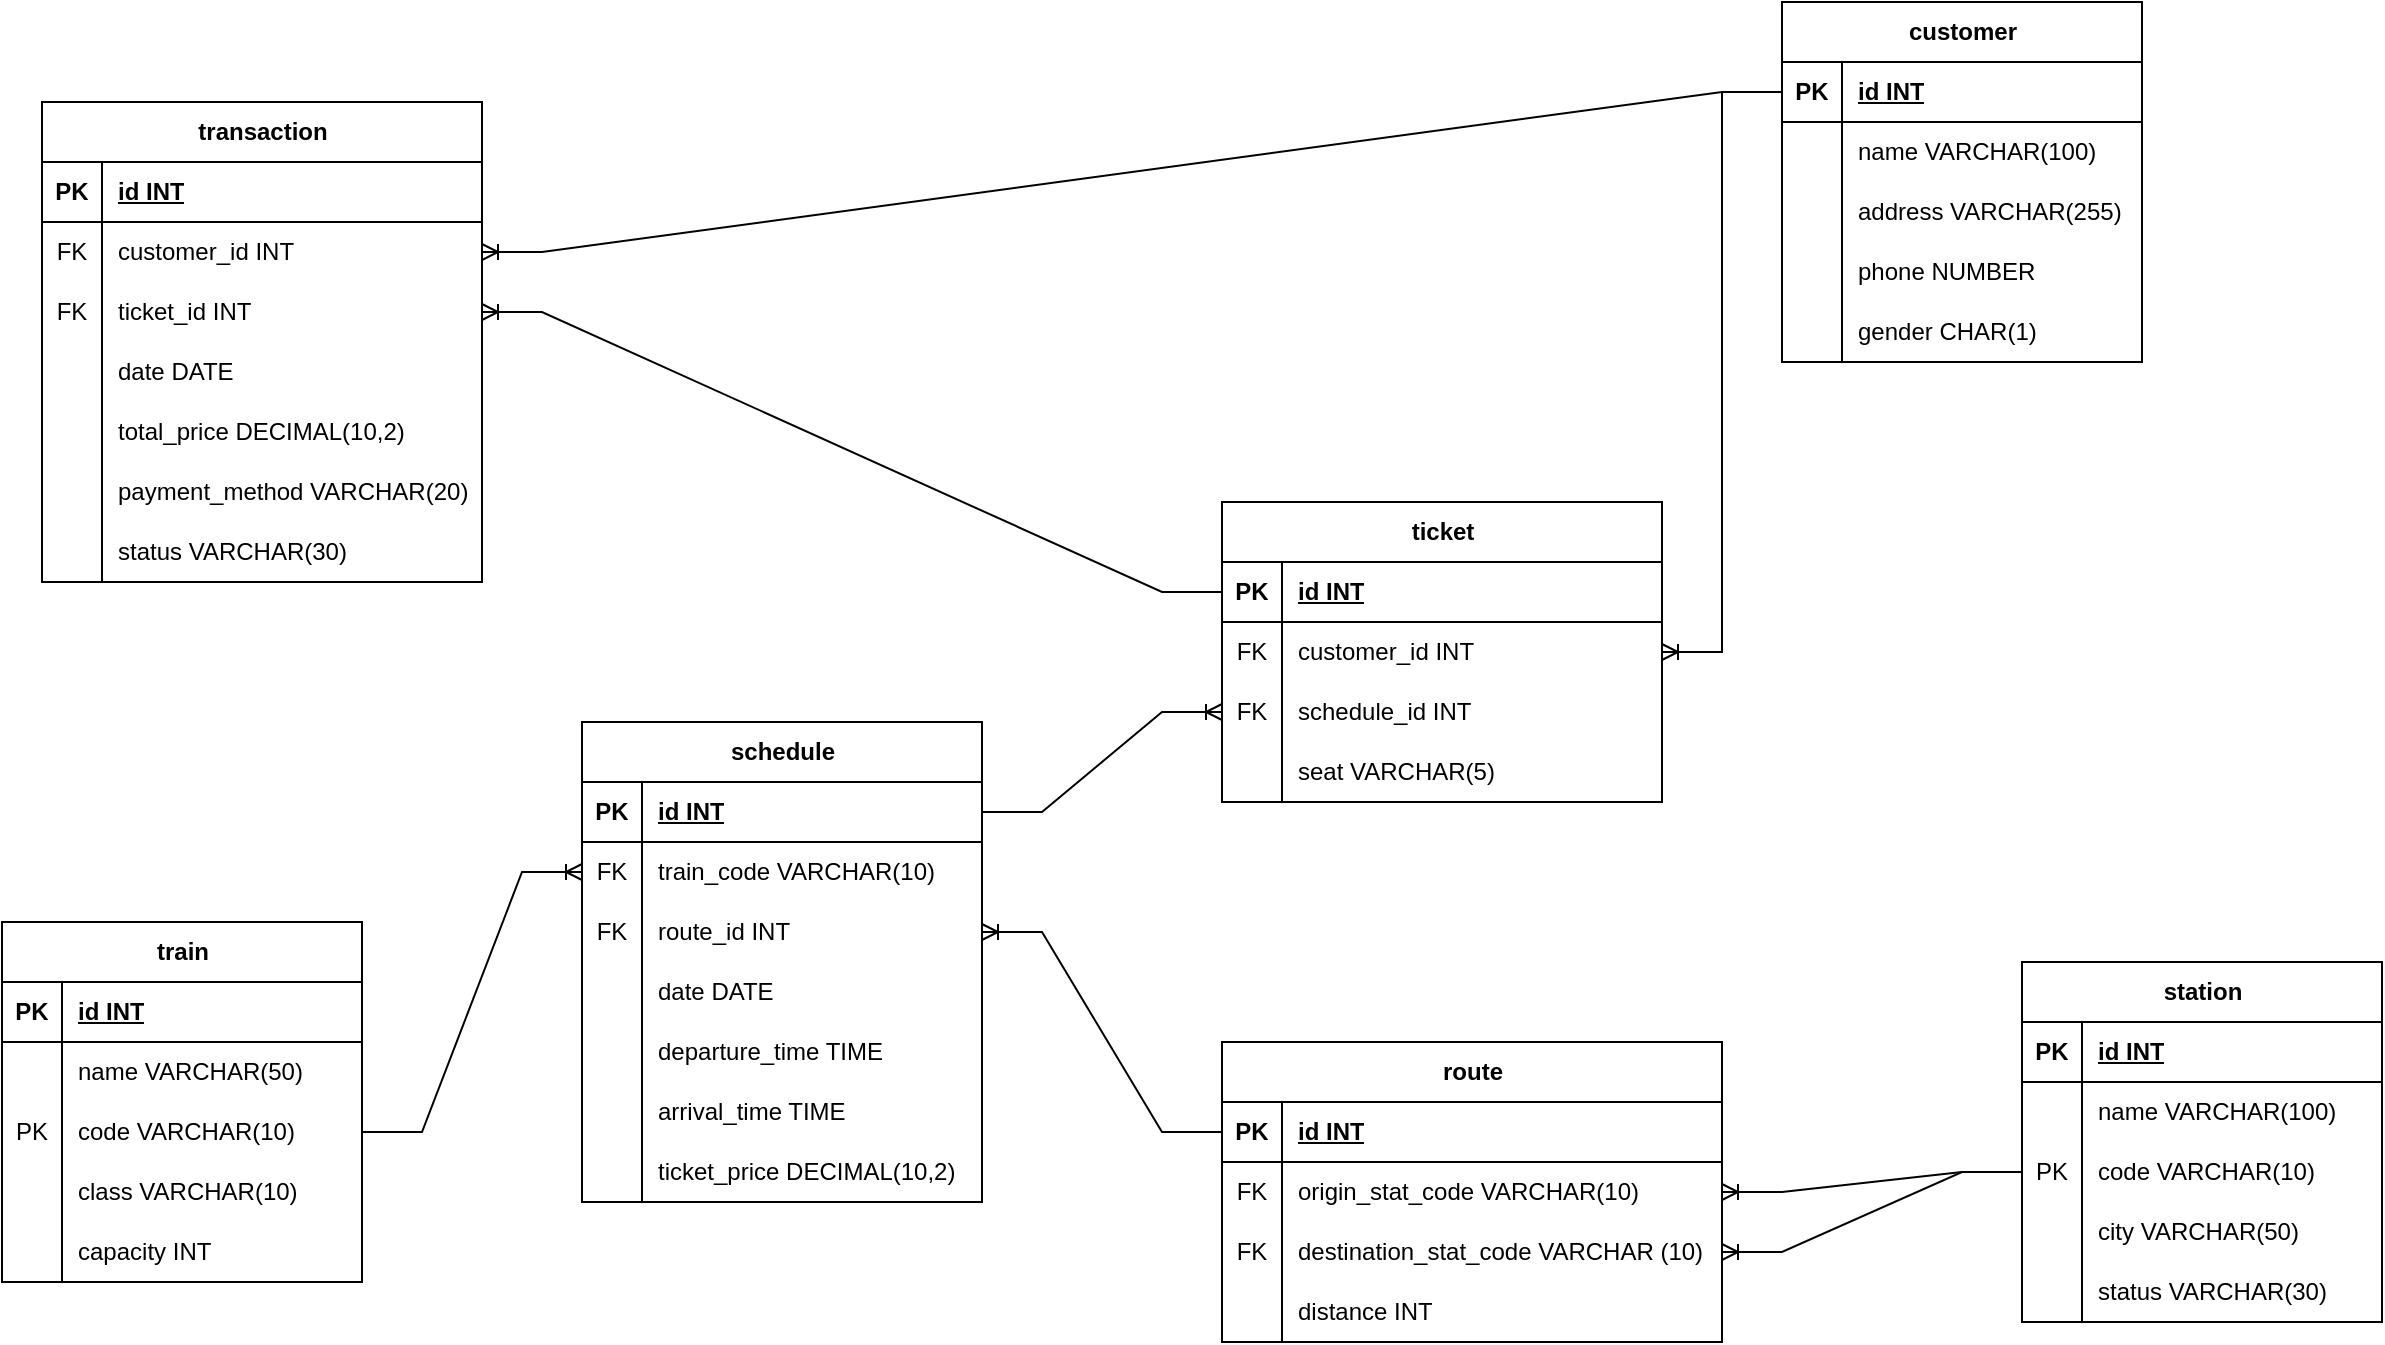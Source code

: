 <mxfile version="21.7.4" type="device" pages="2">
  <diagram name="ERD" id="R0JA60x9ShTtDb3O392A">
    <mxGraphModel dx="1880" dy="771" grid="1" gridSize="10" guides="1" tooltips="1" connect="1" arrows="1" fold="1" page="1" pageScale="1" pageWidth="1400" pageHeight="850" math="0" shadow="0">
      <root>
        <mxCell id="0" />
        <mxCell id="1" parent="0" />
        <mxCell id="SsetCRPJwZ2H0Y_6C1gt-1" value="customer" style="shape=table;startSize=30;container=1;collapsible=1;childLayout=tableLayout;fixedRows=1;rowLines=0;fontStyle=1;align=center;resizeLast=1;html=1;" vertex="1" parent="1">
          <mxGeometry x="920" y="80" width="180" height="180" as="geometry" />
        </mxCell>
        <mxCell id="SsetCRPJwZ2H0Y_6C1gt-2" value="" style="shape=tableRow;horizontal=0;startSize=0;swimlaneHead=0;swimlaneBody=0;fillColor=none;collapsible=0;dropTarget=0;points=[[0,0.5],[1,0.5]];portConstraint=eastwest;top=0;left=0;right=0;bottom=1;" vertex="1" parent="SsetCRPJwZ2H0Y_6C1gt-1">
          <mxGeometry y="30" width="180" height="30" as="geometry" />
        </mxCell>
        <mxCell id="SsetCRPJwZ2H0Y_6C1gt-3" value="PK" style="shape=partialRectangle;connectable=0;fillColor=none;top=0;left=0;bottom=0;right=0;fontStyle=1;overflow=hidden;whiteSpace=wrap;html=1;" vertex="1" parent="SsetCRPJwZ2H0Y_6C1gt-2">
          <mxGeometry width="30" height="30" as="geometry">
            <mxRectangle width="30" height="30" as="alternateBounds" />
          </mxGeometry>
        </mxCell>
        <mxCell id="SsetCRPJwZ2H0Y_6C1gt-4" value="id INT" style="shape=partialRectangle;connectable=0;fillColor=none;top=0;left=0;bottom=0;right=0;align=left;spacingLeft=6;fontStyle=5;overflow=hidden;whiteSpace=wrap;html=1;" vertex="1" parent="SsetCRPJwZ2H0Y_6C1gt-2">
          <mxGeometry x="30" width="150" height="30" as="geometry">
            <mxRectangle width="150" height="30" as="alternateBounds" />
          </mxGeometry>
        </mxCell>
        <mxCell id="SsetCRPJwZ2H0Y_6C1gt-5" value="" style="shape=tableRow;horizontal=0;startSize=0;swimlaneHead=0;swimlaneBody=0;fillColor=none;collapsible=0;dropTarget=0;points=[[0,0.5],[1,0.5]];portConstraint=eastwest;top=0;left=0;right=0;bottom=0;" vertex="1" parent="SsetCRPJwZ2H0Y_6C1gt-1">
          <mxGeometry y="60" width="180" height="30" as="geometry" />
        </mxCell>
        <mxCell id="SsetCRPJwZ2H0Y_6C1gt-6" value="" style="shape=partialRectangle;connectable=0;fillColor=none;top=0;left=0;bottom=0;right=0;editable=1;overflow=hidden;whiteSpace=wrap;html=1;" vertex="1" parent="SsetCRPJwZ2H0Y_6C1gt-5">
          <mxGeometry width="30" height="30" as="geometry">
            <mxRectangle width="30" height="30" as="alternateBounds" />
          </mxGeometry>
        </mxCell>
        <mxCell id="SsetCRPJwZ2H0Y_6C1gt-7" value="name VARCHAR(100)" style="shape=partialRectangle;connectable=0;fillColor=none;top=0;left=0;bottom=0;right=0;align=left;spacingLeft=6;overflow=hidden;whiteSpace=wrap;html=1;" vertex="1" parent="SsetCRPJwZ2H0Y_6C1gt-5">
          <mxGeometry x="30" width="150" height="30" as="geometry">
            <mxRectangle width="150" height="30" as="alternateBounds" />
          </mxGeometry>
        </mxCell>
        <mxCell id="SsetCRPJwZ2H0Y_6C1gt-8" value="" style="shape=tableRow;horizontal=0;startSize=0;swimlaneHead=0;swimlaneBody=0;fillColor=none;collapsible=0;dropTarget=0;points=[[0,0.5],[1,0.5]];portConstraint=eastwest;top=0;left=0;right=0;bottom=0;" vertex="1" parent="SsetCRPJwZ2H0Y_6C1gt-1">
          <mxGeometry y="90" width="180" height="30" as="geometry" />
        </mxCell>
        <mxCell id="SsetCRPJwZ2H0Y_6C1gt-9" value="" style="shape=partialRectangle;connectable=0;fillColor=none;top=0;left=0;bottom=0;right=0;editable=1;overflow=hidden;whiteSpace=wrap;html=1;" vertex="1" parent="SsetCRPJwZ2H0Y_6C1gt-8">
          <mxGeometry width="30" height="30" as="geometry">
            <mxRectangle width="30" height="30" as="alternateBounds" />
          </mxGeometry>
        </mxCell>
        <mxCell id="SsetCRPJwZ2H0Y_6C1gt-10" value="address VARCHAR(255)" style="shape=partialRectangle;connectable=0;fillColor=none;top=0;left=0;bottom=0;right=0;align=left;spacingLeft=6;overflow=hidden;whiteSpace=wrap;html=1;" vertex="1" parent="SsetCRPJwZ2H0Y_6C1gt-8">
          <mxGeometry x="30" width="150" height="30" as="geometry">
            <mxRectangle width="150" height="30" as="alternateBounds" />
          </mxGeometry>
        </mxCell>
        <mxCell id="SsetCRPJwZ2H0Y_6C1gt-11" value="" style="shape=tableRow;horizontal=0;startSize=0;swimlaneHead=0;swimlaneBody=0;fillColor=none;collapsible=0;dropTarget=0;points=[[0,0.5],[1,0.5]];portConstraint=eastwest;top=0;left=0;right=0;bottom=0;" vertex="1" parent="SsetCRPJwZ2H0Y_6C1gt-1">
          <mxGeometry y="120" width="180" height="30" as="geometry" />
        </mxCell>
        <mxCell id="SsetCRPJwZ2H0Y_6C1gt-12" value="" style="shape=partialRectangle;connectable=0;fillColor=none;top=0;left=0;bottom=0;right=0;editable=1;overflow=hidden;whiteSpace=wrap;html=1;" vertex="1" parent="SsetCRPJwZ2H0Y_6C1gt-11">
          <mxGeometry width="30" height="30" as="geometry">
            <mxRectangle width="30" height="30" as="alternateBounds" />
          </mxGeometry>
        </mxCell>
        <mxCell id="SsetCRPJwZ2H0Y_6C1gt-13" value="phone NUMBER" style="shape=partialRectangle;connectable=0;fillColor=none;top=0;left=0;bottom=0;right=0;align=left;spacingLeft=6;overflow=hidden;whiteSpace=wrap;html=1;" vertex="1" parent="SsetCRPJwZ2H0Y_6C1gt-11">
          <mxGeometry x="30" width="150" height="30" as="geometry">
            <mxRectangle width="150" height="30" as="alternateBounds" />
          </mxGeometry>
        </mxCell>
        <mxCell id="SsetCRPJwZ2H0Y_6C1gt-70" value="" style="shape=tableRow;horizontal=0;startSize=0;swimlaneHead=0;swimlaneBody=0;fillColor=none;collapsible=0;dropTarget=0;points=[[0,0.5],[1,0.5]];portConstraint=eastwest;top=0;left=0;right=0;bottom=0;" vertex="1" parent="SsetCRPJwZ2H0Y_6C1gt-1">
          <mxGeometry y="150" width="180" height="30" as="geometry" />
        </mxCell>
        <mxCell id="SsetCRPJwZ2H0Y_6C1gt-71" value="" style="shape=partialRectangle;connectable=0;fillColor=none;top=0;left=0;bottom=0;right=0;editable=1;overflow=hidden;whiteSpace=wrap;html=1;" vertex="1" parent="SsetCRPJwZ2H0Y_6C1gt-70">
          <mxGeometry width="30" height="30" as="geometry">
            <mxRectangle width="30" height="30" as="alternateBounds" />
          </mxGeometry>
        </mxCell>
        <mxCell id="SsetCRPJwZ2H0Y_6C1gt-72" value="gender CHAR(1)" style="shape=partialRectangle;connectable=0;fillColor=none;top=0;left=0;bottom=0;right=0;align=left;spacingLeft=6;overflow=hidden;whiteSpace=wrap;html=1;" vertex="1" parent="SsetCRPJwZ2H0Y_6C1gt-70">
          <mxGeometry x="30" width="150" height="30" as="geometry">
            <mxRectangle width="150" height="30" as="alternateBounds" />
          </mxGeometry>
        </mxCell>
        <mxCell id="SsetCRPJwZ2H0Y_6C1gt-14" value="" style="edgeStyle=entityRelationEdgeStyle;fontSize=12;html=1;endArrow=ERoneToMany;rounded=0;entryX=1;entryY=0.5;entryDx=0;entryDy=0;exitX=0;exitY=0.5;exitDx=0;exitDy=0;" edge="1" parent="1" source="SsetCRPJwZ2H0Y_6C1gt-2" target="SsetCRPJwZ2H0Y_6C1gt-102">
          <mxGeometry width="100" height="100" relative="1" as="geometry">
            <mxPoint x="450" y="130" as="sourcePoint" />
            <mxPoint x="800" y="710" as="targetPoint" />
            <Array as="points">
              <mxPoint x="340" y="720" />
            </Array>
          </mxGeometry>
        </mxCell>
        <mxCell id="SsetCRPJwZ2H0Y_6C1gt-17" value="schedule" style="shape=table;startSize=30;container=1;collapsible=1;childLayout=tableLayout;fixedRows=1;rowLines=0;fontStyle=1;align=center;resizeLast=1;html=1;" vertex="1" parent="1">
          <mxGeometry x="320" y="440" width="200" height="240" as="geometry" />
        </mxCell>
        <mxCell id="SsetCRPJwZ2H0Y_6C1gt-18" value="" style="shape=tableRow;horizontal=0;startSize=0;swimlaneHead=0;swimlaneBody=0;fillColor=none;collapsible=0;dropTarget=0;points=[[0,0.5],[1,0.5]];portConstraint=eastwest;top=0;left=0;right=0;bottom=1;" vertex="1" parent="SsetCRPJwZ2H0Y_6C1gt-17">
          <mxGeometry y="30" width="200" height="30" as="geometry" />
        </mxCell>
        <mxCell id="SsetCRPJwZ2H0Y_6C1gt-19" value="PK" style="shape=partialRectangle;connectable=0;fillColor=none;top=0;left=0;bottom=0;right=0;fontStyle=1;overflow=hidden;whiteSpace=wrap;html=1;" vertex="1" parent="SsetCRPJwZ2H0Y_6C1gt-18">
          <mxGeometry width="30" height="30" as="geometry">
            <mxRectangle width="30" height="30" as="alternateBounds" />
          </mxGeometry>
        </mxCell>
        <mxCell id="SsetCRPJwZ2H0Y_6C1gt-20" value="id INT" style="shape=partialRectangle;connectable=0;fillColor=none;top=0;left=0;bottom=0;right=0;align=left;spacingLeft=6;fontStyle=5;overflow=hidden;whiteSpace=wrap;html=1;" vertex="1" parent="SsetCRPJwZ2H0Y_6C1gt-18">
          <mxGeometry x="30" width="170" height="30" as="geometry">
            <mxRectangle width="170" height="30" as="alternateBounds" />
          </mxGeometry>
        </mxCell>
        <mxCell id="SsetCRPJwZ2H0Y_6C1gt-21" value="" style="shape=tableRow;horizontal=0;startSize=0;swimlaneHead=0;swimlaneBody=0;fillColor=none;collapsible=0;dropTarget=0;points=[[0,0.5],[1,0.5]];portConstraint=eastwest;top=0;left=0;right=0;bottom=0;" vertex="1" parent="SsetCRPJwZ2H0Y_6C1gt-17">
          <mxGeometry y="60" width="200" height="30" as="geometry" />
        </mxCell>
        <mxCell id="SsetCRPJwZ2H0Y_6C1gt-22" value="FK" style="shape=partialRectangle;connectable=0;fillColor=none;top=0;left=0;bottom=0;right=0;editable=1;overflow=hidden;whiteSpace=wrap;html=1;" vertex="1" parent="SsetCRPJwZ2H0Y_6C1gt-21">
          <mxGeometry width="30" height="30" as="geometry">
            <mxRectangle width="30" height="30" as="alternateBounds" />
          </mxGeometry>
        </mxCell>
        <mxCell id="SsetCRPJwZ2H0Y_6C1gt-23" value="train_code VARCHAR(10)" style="shape=partialRectangle;connectable=0;fillColor=none;top=0;left=0;bottom=0;right=0;align=left;spacingLeft=6;overflow=hidden;whiteSpace=wrap;html=1;" vertex="1" parent="SsetCRPJwZ2H0Y_6C1gt-21">
          <mxGeometry x="30" width="170" height="30" as="geometry">
            <mxRectangle width="170" height="30" as="alternateBounds" />
          </mxGeometry>
        </mxCell>
        <mxCell id="SsetCRPJwZ2H0Y_6C1gt-120" value="" style="shape=tableRow;horizontal=0;startSize=0;swimlaneHead=0;swimlaneBody=0;fillColor=none;collapsible=0;dropTarget=0;points=[[0,0.5],[1,0.5]];portConstraint=eastwest;top=0;left=0;right=0;bottom=0;" vertex="1" parent="SsetCRPJwZ2H0Y_6C1gt-17">
          <mxGeometry y="90" width="200" height="30" as="geometry" />
        </mxCell>
        <mxCell id="SsetCRPJwZ2H0Y_6C1gt-121" value="FK" style="shape=partialRectangle;connectable=0;fillColor=none;top=0;left=0;bottom=0;right=0;editable=1;overflow=hidden;whiteSpace=wrap;html=1;" vertex="1" parent="SsetCRPJwZ2H0Y_6C1gt-120">
          <mxGeometry width="30" height="30" as="geometry">
            <mxRectangle width="30" height="30" as="alternateBounds" />
          </mxGeometry>
        </mxCell>
        <mxCell id="SsetCRPJwZ2H0Y_6C1gt-122" value="route_id INT" style="shape=partialRectangle;connectable=0;fillColor=none;top=0;left=0;bottom=0;right=0;align=left;spacingLeft=6;overflow=hidden;whiteSpace=wrap;html=1;" vertex="1" parent="SsetCRPJwZ2H0Y_6C1gt-120">
          <mxGeometry x="30" width="170" height="30" as="geometry">
            <mxRectangle width="170" height="30" as="alternateBounds" />
          </mxGeometry>
        </mxCell>
        <mxCell id="SsetCRPJwZ2H0Y_6C1gt-114" value="" style="shape=tableRow;horizontal=0;startSize=0;swimlaneHead=0;swimlaneBody=0;fillColor=none;collapsible=0;dropTarget=0;points=[[0,0.5],[1,0.5]];portConstraint=eastwest;top=0;left=0;right=0;bottom=0;" vertex="1" parent="SsetCRPJwZ2H0Y_6C1gt-17">
          <mxGeometry y="120" width="200" height="30" as="geometry" />
        </mxCell>
        <mxCell id="SsetCRPJwZ2H0Y_6C1gt-115" value="" style="shape=partialRectangle;connectable=0;fillColor=none;top=0;left=0;bottom=0;right=0;editable=1;overflow=hidden;whiteSpace=wrap;html=1;" vertex="1" parent="SsetCRPJwZ2H0Y_6C1gt-114">
          <mxGeometry width="30" height="30" as="geometry">
            <mxRectangle width="30" height="30" as="alternateBounds" />
          </mxGeometry>
        </mxCell>
        <mxCell id="SsetCRPJwZ2H0Y_6C1gt-116" value="date DATE" style="shape=partialRectangle;connectable=0;fillColor=none;top=0;left=0;bottom=0;right=0;align=left;spacingLeft=6;overflow=hidden;whiteSpace=wrap;html=1;" vertex="1" parent="SsetCRPJwZ2H0Y_6C1gt-114">
          <mxGeometry x="30" width="170" height="30" as="geometry">
            <mxRectangle width="170" height="30" as="alternateBounds" />
          </mxGeometry>
        </mxCell>
        <mxCell id="SsetCRPJwZ2H0Y_6C1gt-24" value="" style="shape=tableRow;horizontal=0;startSize=0;swimlaneHead=0;swimlaneBody=0;fillColor=none;collapsible=0;dropTarget=0;points=[[0,0.5],[1,0.5]];portConstraint=eastwest;top=0;left=0;right=0;bottom=0;" vertex="1" parent="SsetCRPJwZ2H0Y_6C1gt-17">
          <mxGeometry y="150" width="200" height="30" as="geometry" />
        </mxCell>
        <mxCell id="SsetCRPJwZ2H0Y_6C1gt-25" value="" style="shape=partialRectangle;connectable=0;fillColor=none;top=0;left=0;bottom=0;right=0;editable=1;overflow=hidden;whiteSpace=wrap;html=1;" vertex="1" parent="SsetCRPJwZ2H0Y_6C1gt-24">
          <mxGeometry width="30" height="30" as="geometry">
            <mxRectangle width="30" height="30" as="alternateBounds" />
          </mxGeometry>
        </mxCell>
        <mxCell id="SsetCRPJwZ2H0Y_6C1gt-26" value="departure_time TIME" style="shape=partialRectangle;connectable=0;fillColor=none;top=0;left=0;bottom=0;right=0;align=left;spacingLeft=6;overflow=hidden;whiteSpace=wrap;html=1;" vertex="1" parent="SsetCRPJwZ2H0Y_6C1gt-24">
          <mxGeometry x="30" width="170" height="30" as="geometry">
            <mxRectangle width="170" height="30" as="alternateBounds" />
          </mxGeometry>
        </mxCell>
        <mxCell id="SsetCRPJwZ2H0Y_6C1gt-27" value="" style="shape=tableRow;horizontal=0;startSize=0;swimlaneHead=0;swimlaneBody=0;fillColor=none;collapsible=0;dropTarget=0;points=[[0,0.5],[1,0.5]];portConstraint=eastwest;top=0;left=0;right=0;bottom=0;" vertex="1" parent="SsetCRPJwZ2H0Y_6C1gt-17">
          <mxGeometry y="180" width="200" height="30" as="geometry" />
        </mxCell>
        <mxCell id="SsetCRPJwZ2H0Y_6C1gt-28" value="" style="shape=partialRectangle;connectable=0;fillColor=none;top=0;left=0;bottom=0;right=0;editable=1;overflow=hidden;whiteSpace=wrap;html=1;" vertex="1" parent="SsetCRPJwZ2H0Y_6C1gt-27">
          <mxGeometry width="30" height="30" as="geometry">
            <mxRectangle width="30" height="30" as="alternateBounds" />
          </mxGeometry>
        </mxCell>
        <mxCell id="SsetCRPJwZ2H0Y_6C1gt-29" value="arrival_time TIME" style="shape=partialRectangle;connectable=0;fillColor=none;top=0;left=0;bottom=0;right=0;align=left;spacingLeft=6;overflow=hidden;whiteSpace=wrap;html=1;" vertex="1" parent="SsetCRPJwZ2H0Y_6C1gt-27">
          <mxGeometry x="30" width="170" height="30" as="geometry">
            <mxRectangle width="170" height="30" as="alternateBounds" />
          </mxGeometry>
        </mxCell>
        <mxCell id="SsetCRPJwZ2H0Y_6C1gt-123" value="" style="shape=tableRow;horizontal=0;startSize=0;swimlaneHead=0;swimlaneBody=0;fillColor=none;collapsible=0;dropTarget=0;points=[[0,0.5],[1,0.5]];portConstraint=eastwest;top=0;left=0;right=0;bottom=0;" vertex="1" parent="SsetCRPJwZ2H0Y_6C1gt-17">
          <mxGeometry y="210" width="200" height="30" as="geometry" />
        </mxCell>
        <mxCell id="SsetCRPJwZ2H0Y_6C1gt-124" value="" style="shape=partialRectangle;connectable=0;fillColor=none;top=0;left=0;bottom=0;right=0;editable=1;overflow=hidden;whiteSpace=wrap;html=1;" vertex="1" parent="SsetCRPJwZ2H0Y_6C1gt-123">
          <mxGeometry width="30" height="30" as="geometry">
            <mxRectangle width="30" height="30" as="alternateBounds" />
          </mxGeometry>
        </mxCell>
        <mxCell id="SsetCRPJwZ2H0Y_6C1gt-125" value="ticket_price DECIMAL(10,2)" style="shape=partialRectangle;connectable=0;fillColor=none;top=0;left=0;bottom=0;right=0;align=left;spacingLeft=6;overflow=hidden;whiteSpace=wrap;html=1;" vertex="1" parent="SsetCRPJwZ2H0Y_6C1gt-123">
          <mxGeometry x="30" width="170" height="30" as="geometry">
            <mxRectangle width="170" height="30" as="alternateBounds" />
          </mxGeometry>
        </mxCell>
        <mxCell id="SsetCRPJwZ2H0Y_6C1gt-30" value="station" style="shape=table;startSize=30;container=1;collapsible=1;childLayout=tableLayout;fixedRows=1;rowLines=0;fontStyle=1;align=center;resizeLast=1;html=1;" vertex="1" parent="1">
          <mxGeometry x="1040" y="560" width="180" height="180" as="geometry" />
        </mxCell>
        <mxCell id="SsetCRPJwZ2H0Y_6C1gt-31" value="" style="shape=tableRow;horizontal=0;startSize=0;swimlaneHead=0;swimlaneBody=0;fillColor=none;collapsible=0;dropTarget=0;points=[[0,0.5],[1,0.5]];portConstraint=eastwest;top=0;left=0;right=0;bottom=1;" vertex="1" parent="SsetCRPJwZ2H0Y_6C1gt-30">
          <mxGeometry y="30" width="180" height="30" as="geometry" />
        </mxCell>
        <mxCell id="SsetCRPJwZ2H0Y_6C1gt-32" value="PK" style="shape=partialRectangle;connectable=0;fillColor=none;top=0;left=0;bottom=0;right=0;fontStyle=1;overflow=hidden;whiteSpace=wrap;html=1;" vertex="1" parent="SsetCRPJwZ2H0Y_6C1gt-31">
          <mxGeometry width="30" height="30" as="geometry">
            <mxRectangle width="30" height="30" as="alternateBounds" />
          </mxGeometry>
        </mxCell>
        <mxCell id="SsetCRPJwZ2H0Y_6C1gt-33" value="id INT" style="shape=partialRectangle;connectable=0;fillColor=none;top=0;left=0;bottom=0;right=0;align=left;spacingLeft=6;fontStyle=5;overflow=hidden;whiteSpace=wrap;html=1;" vertex="1" parent="SsetCRPJwZ2H0Y_6C1gt-31">
          <mxGeometry x="30" width="150" height="30" as="geometry">
            <mxRectangle width="150" height="30" as="alternateBounds" />
          </mxGeometry>
        </mxCell>
        <mxCell id="SsetCRPJwZ2H0Y_6C1gt-34" value="" style="shape=tableRow;horizontal=0;startSize=0;swimlaneHead=0;swimlaneBody=0;fillColor=none;collapsible=0;dropTarget=0;points=[[0,0.5],[1,0.5]];portConstraint=eastwest;top=0;left=0;right=0;bottom=0;" vertex="1" parent="SsetCRPJwZ2H0Y_6C1gt-30">
          <mxGeometry y="60" width="180" height="30" as="geometry" />
        </mxCell>
        <mxCell id="SsetCRPJwZ2H0Y_6C1gt-35" value="" style="shape=partialRectangle;connectable=0;fillColor=none;top=0;left=0;bottom=0;right=0;editable=1;overflow=hidden;whiteSpace=wrap;html=1;" vertex="1" parent="SsetCRPJwZ2H0Y_6C1gt-34">
          <mxGeometry width="30" height="30" as="geometry">
            <mxRectangle width="30" height="30" as="alternateBounds" />
          </mxGeometry>
        </mxCell>
        <mxCell id="SsetCRPJwZ2H0Y_6C1gt-36" value="name VARCHAR(100)" style="shape=partialRectangle;connectable=0;fillColor=none;top=0;left=0;bottom=0;right=0;align=left;spacingLeft=6;overflow=hidden;whiteSpace=wrap;html=1;" vertex="1" parent="SsetCRPJwZ2H0Y_6C1gt-34">
          <mxGeometry x="30" width="150" height="30" as="geometry">
            <mxRectangle width="150" height="30" as="alternateBounds" />
          </mxGeometry>
        </mxCell>
        <mxCell id="SsetCRPJwZ2H0Y_6C1gt-37" value="" style="shape=tableRow;horizontal=0;startSize=0;swimlaneHead=0;swimlaneBody=0;fillColor=none;collapsible=0;dropTarget=0;points=[[0,0.5],[1,0.5]];portConstraint=eastwest;top=0;left=0;right=0;bottom=0;" vertex="1" parent="SsetCRPJwZ2H0Y_6C1gt-30">
          <mxGeometry y="90" width="180" height="30" as="geometry" />
        </mxCell>
        <mxCell id="SsetCRPJwZ2H0Y_6C1gt-38" value="PK" style="shape=partialRectangle;connectable=0;fillColor=none;top=0;left=0;bottom=0;right=0;editable=1;overflow=hidden;whiteSpace=wrap;html=1;" vertex="1" parent="SsetCRPJwZ2H0Y_6C1gt-37">
          <mxGeometry width="30" height="30" as="geometry">
            <mxRectangle width="30" height="30" as="alternateBounds" />
          </mxGeometry>
        </mxCell>
        <mxCell id="SsetCRPJwZ2H0Y_6C1gt-39" value="code VARCHAR(10)" style="shape=partialRectangle;connectable=0;fillColor=none;top=0;left=0;bottom=0;right=0;align=left;spacingLeft=6;overflow=hidden;whiteSpace=wrap;html=1;" vertex="1" parent="SsetCRPJwZ2H0Y_6C1gt-37">
          <mxGeometry x="30" width="150" height="30" as="geometry">
            <mxRectangle width="150" height="30" as="alternateBounds" />
          </mxGeometry>
        </mxCell>
        <mxCell id="SsetCRPJwZ2H0Y_6C1gt-73" value="" style="shape=tableRow;horizontal=0;startSize=0;swimlaneHead=0;swimlaneBody=0;fillColor=none;collapsible=0;dropTarget=0;points=[[0,0.5],[1,0.5]];portConstraint=eastwest;top=0;left=0;right=0;bottom=0;" vertex="1" parent="SsetCRPJwZ2H0Y_6C1gt-30">
          <mxGeometry y="120" width="180" height="30" as="geometry" />
        </mxCell>
        <mxCell id="SsetCRPJwZ2H0Y_6C1gt-74" value="" style="shape=partialRectangle;connectable=0;fillColor=none;top=0;left=0;bottom=0;right=0;editable=1;overflow=hidden;whiteSpace=wrap;html=1;" vertex="1" parent="SsetCRPJwZ2H0Y_6C1gt-73">
          <mxGeometry width="30" height="30" as="geometry">
            <mxRectangle width="30" height="30" as="alternateBounds" />
          </mxGeometry>
        </mxCell>
        <mxCell id="SsetCRPJwZ2H0Y_6C1gt-75" value="city VARCHAR(50)" style="shape=partialRectangle;connectable=0;fillColor=none;top=0;left=0;bottom=0;right=0;align=left;spacingLeft=6;overflow=hidden;whiteSpace=wrap;html=1;" vertex="1" parent="SsetCRPJwZ2H0Y_6C1gt-73">
          <mxGeometry x="30" width="150" height="30" as="geometry">
            <mxRectangle width="150" height="30" as="alternateBounds" />
          </mxGeometry>
        </mxCell>
        <mxCell id="SsetCRPJwZ2H0Y_6C1gt-76" value="" style="shape=tableRow;horizontal=0;startSize=0;swimlaneHead=0;swimlaneBody=0;fillColor=none;collapsible=0;dropTarget=0;points=[[0,0.5],[1,0.5]];portConstraint=eastwest;top=0;left=0;right=0;bottom=0;" vertex="1" parent="SsetCRPJwZ2H0Y_6C1gt-30">
          <mxGeometry y="150" width="180" height="30" as="geometry" />
        </mxCell>
        <mxCell id="SsetCRPJwZ2H0Y_6C1gt-77" value="" style="shape=partialRectangle;connectable=0;fillColor=none;top=0;left=0;bottom=0;right=0;editable=1;overflow=hidden;whiteSpace=wrap;html=1;" vertex="1" parent="SsetCRPJwZ2H0Y_6C1gt-76">
          <mxGeometry width="30" height="30" as="geometry">
            <mxRectangle width="30" height="30" as="alternateBounds" />
          </mxGeometry>
        </mxCell>
        <mxCell id="SsetCRPJwZ2H0Y_6C1gt-78" value="status VARCHAR(30)" style="shape=partialRectangle;connectable=0;fillColor=none;top=0;left=0;bottom=0;right=0;align=left;spacingLeft=6;overflow=hidden;whiteSpace=wrap;html=1;" vertex="1" parent="SsetCRPJwZ2H0Y_6C1gt-76">
          <mxGeometry x="30" width="150" height="30" as="geometry">
            <mxRectangle width="150" height="30" as="alternateBounds" />
          </mxGeometry>
        </mxCell>
        <mxCell id="SsetCRPJwZ2H0Y_6C1gt-43" value="ticket" style="shape=table;startSize=30;container=1;collapsible=1;childLayout=tableLayout;fixedRows=1;rowLines=0;fontStyle=1;align=center;resizeLast=1;html=1;" vertex="1" parent="1">
          <mxGeometry x="640" y="330" width="220" height="150" as="geometry" />
        </mxCell>
        <mxCell id="SsetCRPJwZ2H0Y_6C1gt-44" value="" style="shape=tableRow;horizontal=0;startSize=0;swimlaneHead=0;swimlaneBody=0;fillColor=none;collapsible=0;dropTarget=0;points=[[0,0.5],[1,0.5]];portConstraint=eastwest;top=0;left=0;right=0;bottom=1;" vertex="1" parent="SsetCRPJwZ2H0Y_6C1gt-43">
          <mxGeometry y="30" width="220" height="30" as="geometry" />
        </mxCell>
        <mxCell id="SsetCRPJwZ2H0Y_6C1gt-45" value="PK" style="shape=partialRectangle;connectable=0;fillColor=none;top=0;left=0;bottom=0;right=0;fontStyle=1;overflow=hidden;whiteSpace=wrap;html=1;" vertex="1" parent="SsetCRPJwZ2H0Y_6C1gt-44">
          <mxGeometry width="30" height="30" as="geometry">
            <mxRectangle width="30" height="30" as="alternateBounds" />
          </mxGeometry>
        </mxCell>
        <mxCell id="SsetCRPJwZ2H0Y_6C1gt-46" value="id INT" style="shape=partialRectangle;connectable=0;fillColor=none;top=0;left=0;bottom=0;right=0;align=left;spacingLeft=6;fontStyle=5;overflow=hidden;whiteSpace=wrap;html=1;" vertex="1" parent="SsetCRPJwZ2H0Y_6C1gt-44">
          <mxGeometry x="30" width="190" height="30" as="geometry">
            <mxRectangle width="190" height="30" as="alternateBounds" />
          </mxGeometry>
        </mxCell>
        <mxCell id="SsetCRPJwZ2H0Y_6C1gt-47" value="" style="shape=tableRow;horizontal=0;startSize=0;swimlaneHead=0;swimlaneBody=0;fillColor=none;collapsible=0;dropTarget=0;points=[[0,0.5],[1,0.5]];portConstraint=eastwest;top=0;left=0;right=0;bottom=0;" vertex="1" parent="SsetCRPJwZ2H0Y_6C1gt-43">
          <mxGeometry y="60" width="220" height="30" as="geometry" />
        </mxCell>
        <mxCell id="SsetCRPJwZ2H0Y_6C1gt-48" value="FK" style="shape=partialRectangle;connectable=0;fillColor=none;top=0;left=0;bottom=0;right=0;editable=1;overflow=hidden;whiteSpace=wrap;html=1;" vertex="1" parent="SsetCRPJwZ2H0Y_6C1gt-47">
          <mxGeometry width="30" height="30" as="geometry">
            <mxRectangle width="30" height="30" as="alternateBounds" />
          </mxGeometry>
        </mxCell>
        <mxCell id="SsetCRPJwZ2H0Y_6C1gt-49" value="customer_id INT" style="shape=partialRectangle;connectable=0;fillColor=none;top=0;left=0;bottom=0;right=0;align=left;spacingLeft=6;overflow=hidden;whiteSpace=wrap;html=1;" vertex="1" parent="SsetCRPJwZ2H0Y_6C1gt-47">
          <mxGeometry x="30" width="190" height="30" as="geometry">
            <mxRectangle width="190" height="30" as="alternateBounds" />
          </mxGeometry>
        </mxCell>
        <mxCell id="SsetCRPJwZ2H0Y_6C1gt-50" value="" style="shape=tableRow;horizontal=0;startSize=0;swimlaneHead=0;swimlaneBody=0;fillColor=none;collapsible=0;dropTarget=0;points=[[0,0.5],[1,0.5]];portConstraint=eastwest;top=0;left=0;right=0;bottom=0;" vertex="1" parent="SsetCRPJwZ2H0Y_6C1gt-43">
          <mxGeometry y="90" width="220" height="30" as="geometry" />
        </mxCell>
        <mxCell id="SsetCRPJwZ2H0Y_6C1gt-51" value="FK" style="shape=partialRectangle;connectable=0;fillColor=none;top=0;left=0;bottom=0;right=0;editable=1;overflow=hidden;whiteSpace=wrap;html=1;" vertex="1" parent="SsetCRPJwZ2H0Y_6C1gt-50">
          <mxGeometry width="30" height="30" as="geometry">
            <mxRectangle width="30" height="30" as="alternateBounds" />
          </mxGeometry>
        </mxCell>
        <mxCell id="SsetCRPJwZ2H0Y_6C1gt-52" value="schedule_id INT" style="shape=partialRectangle;connectable=0;fillColor=none;top=0;left=0;bottom=0;right=0;align=left;spacingLeft=6;overflow=hidden;whiteSpace=wrap;html=1;" vertex="1" parent="SsetCRPJwZ2H0Y_6C1gt-50">
          <mxGeometry x="30" width="190" height="30" as="geometry">
            <mxRectangle width="190" height="30" as="alternateBounds" />
          </mxGeometry>
        </mxCell>
        <mxCell id="SsetCRPJwZ2H0Y_6C1gt-126" value="" style="shape=tableRow;horizontal=0;startSize=0;swimlaneHead=0;swimlaneBody=0;fillColor=none;collapsible=0;dropTarget=0;points=[[0,0.5],[1,0.5]];portConstraint=eastwest;top=0;left=0;right=0;bottom=0;" vertex="1" parent="SsetCRPJwZ2H0Y_6C1gt-43">
          <mxGeometry y="120" width="220" height="30" as="geometry" />
        </mxCell>
        <mxCell id="SsetCRPJwZ2H0Y_6C1gt-127" value="" style="shape=partialRectangle;connectable=0;fillColor=none;top=0;left=0;bottom=0;right=0;editable=1;overflow=hidden;whiteSpace=wrap;html=1;" vertex="1" parent="SsetCRPJwZ2H0Y_6C1gt-126">
          <mxGeometry width="30" height="30" as="geometry">
            <mxRectangle width="30" height="30" as="alternateBounds" />
          </mxGeometry>
        </mxCell>
        <mxCell id="SsetCRPJwZ2H0Y_6C1gt-128" value="seat VARCHAR(5)" style="shape=partialRectangle;connectable=0;fillColor=none;top=0;left=0;bottom=0;right=0;align=left;spacingLeft=6;overflow=hidden;whiteSpace=wrap;html=1;" vertex="1" parent="SsetCRPJwZ2H0Y_6C1gt-126">
          <mxGeometry x="30" width="190" height="30" as="geometry">
            <mxRectangle width="190" height="30" as="alternateBounds" />
          </mxGeometry>
        </mxCell>
        <mxCell id="SsetCRPJwZ2H0Y_6C1gt-56" value="route" style="shape=table;startSize=30;container=1;collapsible=1;childLayout=tableLayout;fixedRows=1;rowLines=0;fontStyle=1;align=center;resizeLast=1;html=1;" vertex="1" parent="1">
          <mxGeometry x="640" y="600" width="250" height="150" as="geometry" />
        </mxCell>
        <mxCell id="SsetCRPJwZ2H0Y_6C1gt-57" value="" style="shape=tableRow;horizontal=0;startSize=0;swimlaneHead=0;swimlaneBody=0;fillColor=none;collapsible=0;dropTarget=0;points=[[0,0.5],[1,0.5]];portConstraint=eastwest;top=0;left=0;right=0;bottom=1;" vertex="1" parent="SsetCRPJwZ2H0Y_6C1gt-56">
          <mxGeometry y="30" width="250" height="30" as="geometry" />
        </mxCell>
        <mxCell id="SsetCRPJwZ2H0Y_6C1gt-58" value="PK" style="shape=partialRectangle;connectable=0;fillColor=none;top=0;left=0;bottom=0;right=0;fontStyle=1;overflow=hidden;whiteSpace=wrap;html=1;" vertex="1" parent="SsetCRPJwZ2H0Y_6C1gt-57">
          <mxGeometry width="30" height="30" as="geometry">
            <mxRectangle width="30" height="30" as="alternateBounds" />
          </mxGeometry>
        </mxCell>
        <mxCell id="SsetCRPJwZ2H0Y_6C1gt-59" value="id INT" style="shape=partialRectangle;connectable=0;fillColor=none;top=0;left=0;bottom=0;right=0;align=left;spacingLeft=6;fontStyle=5;overflow=hidden;whiteSpace=wrap;html=1;" vertex="1" parent="SsetCRPJwZ2H0Y_6C1gt-57">
          <mxGeometry x="30" width="220" height="30" as="geometry">
            <mxRectangle width="220" height="30" as="alternateBounds" />
          </mxGeometry>
        </mxCell>
        <mxCell id="SsetCRPJwZ2H0Y_6C1gt-60" value="" style="shape=tableRow;horizontal=0;startSize=0;swimlaneHead=0;swimlaneBody=0;fillColor=none;collapsible=0;dropTarget=0;points=[[0,0.5],[1,0.5]];portConstraint=eastwest;top=0;left=0;right=0;bottom=0;" vertex="1" parent="SsetCRPJwZ2H0Y_6C1gt-56">
          <mxGeometry y="60" width="250" height="30" as="geometry" />
        </mxCell>
        <mxCell id="SsetCRPJwZ2H0Y_6C1gt-61" value="FK" style="shape=partialRectangle;connectable=0;fillColor=none;top=0;left=0;bottom=0;right=0;editable=1;overflow=hidden;whiteSpace=wrap;html=1;" vertex="1" parent="SsetCRPJwZ2H0Y_6C1gt-60">
          <mxGeometry width="30" height="30" as="geometry">
            <mxRectangle width="30" height="30" as="alternateBounds" />
          </mxGeometry>
        </mxCell>
        <mxCell id="SsetCRPJwZ2H0Y_6C1gt-62" value="origin_stat_code VARCHAR(10)" style="shape=partialRectangle;connectable=0;fillColor=none;top=0;left=0;bottom=0;right=0;align=left;spacingLeft=6;overflow=hidden;whiteSpace=wrap;html=1;" vertex="1" parent="SsetCRPJwZ2H0Y_6C1gt-60">
          <mxGeometry x="30" width="220" height="30" as="geometry">
            <mxRectangle width="220" height="30" as="alternateBounds" />
          </mxGeometry>
        </mxCell>
        <mxCell id="SsetCRPJwZ2H0Y_6C1gt-63" value="" style="shape=tableRow;horizontal=0;startSize=0;swimlaneHead=0;swimlaneBody=0;fillColor=none;collapsible=0;dropTarget=0;points=[[0,0.5],[1,0.5]];portConstraint=eastwest;top=0;left=0;right=0;bottom=0;" vertex="1" parent="SsetCRPJwZ2H0Y_6C1gt-56">
          <mxGeometry y="90" width="250" height="30" as="geometry" />
        </mxCell>
        <mxCell id="SsetCRPJwZ2H0Y_6C1gt-64" value="FK" style="shape=partialRectangle;connectable=0;fillColor=none;top=0;left=0;bottom=0;right=0;editable=1;overflow=hidden;whiteSpace=wrap;html=1;" vertex="1" parent="SsetCRPJwZ2H0Y_6C1gt-63">
          <mxGeometry width="30" height="30" as="geometry">
            <mxRectangle width="30" height="30" as="alternateBounds" />
          </mxGeometry>
        </mxCell>
        <mxCell id="SsetCRPJwZ2H0Y_6C1gt-65" value="destination_stat_code VARCHAR (10)" style="shape=partialRectangle;connectable=0;fillColor=none;top=0;left=0;bottom=0;right=0;align=left;spacingLeft=6;overflow=hidden;whiteSpace=wrap;html=1;" vertex="1" parent="SsetCRPJwZ2H0Y_6C1gt-63">
          <mxGeometry x="30" width="220" height="30" as="geometry">
            <mxRectangle width="220" height="30" as="alternateBounds" />
          </mxGeometry>
        </mxCell>
        <mxCell id="SsetCRPJwZ2H0Y_6C1gt-66" value="" style="shape=tableRow;horizontal=0;startSize=0;swimlaneHead=0;swimlaneBody=0;fillColor=none;collapsible=0;dropTarget=0;points=[[0,0.5],[1,0.5]];portConstraint=eastwest;top=0;left=0;right=0;bottom=0;" vertex="1" parent="SsetCRPJwZ2H0Y_6C1gt-56">
          <mxGeometry y="120" width="250" height="30" as="geometry" />
        </mxCell>
        <mxCell id="SsetCRPJwZ2H0Y_6C1gt-67" value="" style="shape=partialRectangle;connectable=0;fillColor=none;top=0;left=0;bottom=0;right=0;editable=1;overflow=hidden;whiteSpace=wrap;html=1;" vertex="1" parent="SsetCRPJwZ2H0Y_6C1gt-66">
          <mxGeometry width="30" height="30" as="geometry">
            <mxRectangle width="30" height="30" as="alternateBounds" />
          </mxGeometry>
        </mxCell>
        <mxCell id="SsetCRPJwZ2H0Y_6C1gt-68" value="distance INT" style="shape=partialRectangle;connectable=0;fillColor=none;top=0;left=0;bottom=0;right=0;align=left;spacingLeft=6;overflow=hidden;whiteSpace=wrap;html=1;" vertex="1" parent="SsetCRPJwZ2H0Y_6C1gt-66">
          <mxGeometry x="30" width="220" height="30" as="geometry">
            <mxRectangle width="220" height="30" as="alternateBounds" />
          </mxGeometry>
        </mxCell>
        <mxCell id="SsetCRPJwZ2H0Y_6C1gt-85" value="train" style="shape=table;startSize=30;container=1;collapsible=1;childLayout=tableLayout;fixedRows=1;rowLines=0;fontStyle=1;align=center;resizeLast=1;html=1;" vertex="1" parent="1">
          <mxGeometry x="30" y="540" width="180" height="180" as="geometry" />
        </mxCell>
        <mxCell id="SsetCRPJwZ2H0Y_6C1gt-86" value="" style="shape=tableRow;horizontal=0;startSize=0;swimlaneHead=0;swimlaneBody=0;fillColor=none;collapsible=0;dropTarget=0;points=[[0,0.5],[1,0.5]];portConstraint=eastwest;top=0;left=0;right=0;bottom=1;" vertex="1" parent="SsetCRPJwZ2H0Y_6C1gt-85">
          <mxGeometry y="30" width="180" height="30" as="geometry" />
        </mxCell>
        <mxCell id="SsetCRPJwZ2H0Y_6C1gt-87" value="PK" style="shape=partialRectangle;connectable=0;fillColor=none;top=0;left=0;bottom=0;right=0;fontStyle=1;overflow=hidden;whiteSpace=wrap;html=1;" vertex="1" parent="SsetCRPJwZ2H0Y_6C1gt-86">
          <mxGeometry width="30" height="30" as="geometry">
            <mxRectangle width="30" height="30" as="alternateBounds" />
          </mxGeometry>
        </mxCell>
        <mxCell id="SsetCRPJwZ2H0Y_6C1gt-88" value="id INT" style="shape=partialRectangle;connectable=0;fillColor=none;top=0;left=0;bottom=0;right=0;align=left;spacingLeft=6;fontStyle=5;overflow=hidden;whiteSpace=wrap;html=1;" vertex="1" parent="SsetCRPJwZ2H0Y_6C1gt-86">
          <mxGeometry x="30" width="150" height="30" as="geometry">
            <mxRectangle width="150" height="30" as="alternateBounds" />
          </mxGeometry>
        </mxCell>
        <mxCell id="SsetCRPJwZ2H0Y_6C1gt-89" value="" style="shape=tableRow;horizontal=0;startSize=0;swimlaneHead=0;swimlaneBody=0;fillColor=none;collapsible=0;dropTarget=0;points=[[0,0.5],[1,0.5]];portConstraint=eastwest;top=0;left=0;right=0;bottom=0;" vertex="1" parent="SsetCRPJwZ2H0Y_6C1gt-85">
          <mxGeometry y="60" width="180" height="30" as="geometry" />
        </mxCell>
        <mxCell id="SsetCRPJwZ2H0Y_6C1gt-90" value="" style="shape=partialRectangle;connectable=0;fillColor=none;top=0;left=0;bottom=0;right=0;editable=1;overflow=hidden;whiteSpace=wrap;html=1;" vertex="1" parent="SsetCRPJwZ2H0Y_6C1gt-89">
          <mxGeometry width="30" height="30" as="geometry">
            <mxRectangle width="30" height="30" as="alternateBounds" />
          </mxGeometry>
        </mxCell>
        <mxCell id="SsetCRPJwZ2H0Y_6C1gt-91" value="name VARCHAR(50)" style="shape=partialRectangle;connectable=0;fillColor=none;top=0;left=0;bottom=0;right=0;align=left;spacingLeft=6;overflow=hidden;whiteSpace=wrap;html=1;" vertex="1" parent="SsetCRPJwZ2H0Y_6C1gt-89">
          <mxGeometry x="30" width="150" height="30" as="geometry">
            <mxRectangle width="150" height="30" as="alternateBounds" />
          </mxGeometry>
        </mxCell>
        <mxCell id="SsetCRPJwZ2H0Y_6C1gt-92" value="" style="shape=tableRow;horizontal=0;startSize=0;swimlaneHead=0;swimlaneBody=0;fillColor=none;collapsible=0;dropTarget=0;points=[[0,0.5],[1,0.5]];portConstraint=eastwest;top=0;left=0;right=0;bottom=0;" vertex="1" parent="SsetCRPJwZ2H0Y_6C1gt-85">
          <mxGeometry y="90" width="180" height="30" as="geometry" />
        </mxCell>
        <mxCell id="SsetCRPJwZ2H0Y_6C1gt-93" value="PK" style="shape=partialRectangle;connectable=0;fillColor=none;top=0;left=0;bottom=0;right=0;editable=1;overflow=hidden;whiteSpace=wrap;html=1;" vertex="1" parent="SsetCRPJwZ2H0Y_6C1gt-92">
          <mxGeometry width="30" height="30" as="geometry">
            <mxRectangle width="30" height="30" as="alternateBounds" />
          </mxGeometry>
        </mxCell>
        <mxCell id="SsetCRPJwZ2H0Y_6C1gt-94" value="code VARCHAR(10)" style="shape=partialRectangle;connectable=0;fillColor=none;top=0;left=0;bottom=0;right=0;align=left;spacingLeft=6;overflow=hidden;whiteSpace=wrap;html=1;" vertex="1" parent="SsetCRPJwZ2H0Y_6C1gt-92">
          <mxGeometry x="30" width="150" height="30" as="geometry">
            <mxRectangle width="150" height="30" as="alternateBounds" />
          </mxGeometry>
        </mxCell>
        <mxCell id="SsetCRPJwZ2H0Y_6C1gt-95" value="" style="shape=tableRow;horizontal=0;startSize=0;swimlaneHead=0;swimlaneBody=0;fillColor=none;collapsible=0;dropTarget=0;points=[[0,0.5],[1,0.5]];portConstraint=eastwest;top=0;left=0;right=0;bottom=0;" vertex="1" parent="SsetCRPJwZ2H0Y_6C1gt-85">
          <mxGeometry y="120" width="180" height="30" as="geometry" />
        </mxCell>
        <mxCell id="SsetCRPJwZ2H0Y_6C1gt-96" value="" style="shape=partialRectangle;connectable=0;fillColor=none;top=0;left=0;bottom=0;right=0;editable=1;overflow=hidden;whiteSpace=wrap;html=1;" vertex="1" parent="SsetCRPJwZ2H0Y_6C1gt-95">
          <mxGeometry width="30" height="30" as="geometry">
            <mxRectangle width="30" height="30" as="alternateBounds" />
          </mxGeometry>
        </mxCell>
        <mxCell id="SsetCRPJwZ2H0Y_6C1gt-97" value="class VARCHAR(10)" style="shape=partialRectangle;connectable=0;fillColor=none;top=0;left=0;bottom=0;right=0;align=left;spacingLeft=6;overflow=hidden;whiteSpace=wrap;html=1;" vertex="1" parent="SsetCRPJwZ2H0Y_6C1gt-95">
          <mxGeometry x="30" width="150" height="30" as="geometry">
            <mxRectangle width="150" height="30" as="alternateBounds" />
          </mxGeometry>
        </mxCell>
        <mxCell id="SsetCRPJwZ2H0Y_6C1gt-138" value="" style="shape=tableRow;horizontal=0;startSize=0;swimlaneHead=0;swimlaneBody=0;fillColor=none;collapsible=0;dropTarget=0;points=[[0,0.5],[1,0.5]];portConstraint=eastwest;top=0;left=0;right=0;bottom=0;" vertex="1" parent="SsetCRPJwZ2H0Y_6C1gt-85">
          <mxGeometry y="150" width="180" height="30" as="geometry" />
        </mxCell>
        <mxCell id="SsetCRPJwZ2H0Y_6C1gt-139" value="" style="shape=partialRectangle;connectable=0;fillColor=none;top=0;left=0;bottom=0;right=0;editable=1;overflow=hidden;whiteSpace=wrap;html=1;" vertex="1" parent="SsetCRPJwZ2H0Y_6C1gt-138">
          <mxGeometry width="30" height="30" as="geometry">
            <mxRectangle width="30" height="30" as="alternateBounds" />
          </mxGeometry>
        </mxCell>
        <mxCell id="SsetCRPJwZ2H0Y_6C1gt-140" value="capacity INT" style="shape=partialRectangle;connectable=0;fillColor=none;top=0;left=0;bottom=0;right=0;align=left;spacingLeft=6;overflow=hidden;whiteSpace=wrap;html=1;" vertex="1" parent="SsetCRPJwZ2H0Y_6C1gt-138">
          <mxGeometry x="30" width="150" height="30" as="geometry">
            <mxRectangle width="150" height="30" as="alternateBounds" />
          </mxGeometry>
        </mxCell>
        <mxCell id="SsetCRPJwZ2H0Y_6C1gt-98" value="transaction" style="shape=table;startSize=30;container=1;collapsible=1;childLayout=tableLayout;fixedRows=1;rowLines=0;fontStyle=1;align=center;resizeLast=1;html=1;" vertex="1" parent="1">
          <mxGeometry x="50" y="130" width="220" height="240" as="geometry" />
        </mxCell>
        <mxCell id="SsetCRPJwZ2H0Y_6C1gt-99" value="" style="shape=tableRow;horizontal=0;startSize=0;swimlaneHead=0;swimlaneBody=0;fillColor=none;collapsible=0;dropTarget=0;points=[[0,0.5],[1,0.5]];portConstraint=eastwest;top=0;left=0;right=0;bottom=1;" vertex="1" parent="SsetCRPJwZ2H0Y_6C1gt-98">
          <mxGeometry y="30" width="220" height="30" as="geometry" />
        </mxCell>
        <mxCell id="SsetCRPJwZ2H0Y_6C1gt-100" value="PK" style="shape=partialRectangle;connectable=0;fillColor=none;top=0;left=0;bottom=0;right=0;fontStyle=1;overflow=hidden;whiteSpace=wrap;html=1;" vertex="1" parent="SsetCRPJwZ2H0Y_6C1gt-99">
          <mxGeometry width="30" height="30" as="geometry">
            <mxRectangle width="30" height="30" as="alternateBounds" />
          </mxGeometry>
        </mxCell>
        <mxCell id="SsetCRPJwZ2H0Y_6C1gt-101" value="id INT" style="shape=partialRectangle;connectable=0;fillColor=none;top=0;left=0;bottom=0;right=0;align=left;spacingLeft=6;fontStyle=5;overflow=hidden;whiteSpace=wrap;html=1;" vertex="1" parent="SsetCRPJwZ2H0Y_6C1gt-99">
          <mxGeometry x="30" width="190" height="30" as="geometry">
            <mxRectangle width="190" height="30" as="alternateBounds" />
          </mxGeometry>
        </mxCell>
        <mxCell id="SsetCRPJwZ2H0Y_6C1gt-102" value="" style="shape=tableRow;horizontal=0;startSize=0;swimlaneHead=0;swimlaneBody=0;fillColor=none;collapsible=0;dropTarget=0;points=[[0,0.5],[1,0.5]];portConstraint=eastwest;top=0;left=0;right=0;bottom=0;" vertex="1" parent="SsetCRPJwZ2H0Y_6C1gt-98">
          <mxGeometry y="60" width="220" height="30" as="geometry" />
        </mxCell>
        <mxCell id="SsetCRPJwZ2H0Y_6C1gt-103" value="FK" style="shape=partialRectangle;connectable=0;fillColor=none;top=0;left=0;bottom=0;right=0;editable=1;overflow=hidden;whiteSpace=wrap;html=1;" vertex="1" parent="SsetCRPJwZ2H0Y_6C1gt-102">
          <mxGeometry width="30" height="30" as="geometry">
            <mxRectangle width="30" height="30" as="alternateBounds" />
          </mxGeometry>
        </mxCell>
        <mxCell id="SsetCRPJwZ2H0Y_6C1gt-104" value="customer_id INT" style="shape=partialRectangle;connectable=0;fillColor=none;top=0;left=0;bottom=0;right=0;align=left;spacingLeft=6;overflow=hidden;whiteSpace=wrap;html=1;" vertex="1" parent="SsetCRPJwZ2H0Y_6C1gt-102">
          <mxGeometry x="30" width="190" height="30" as="geometry">
            <mxRectangle width="190" height="30" as="alternateBounds" />
          </mxGeometry>
        </mxCell>
        <mxCell id="SsetCRPJwZ2H0Y_6C1gt-105" value="" style="shape=tableRow;horizontal=0;startSize=0;swimlaneHead=0;swimlaneBody=0;fillColor=none;collapsible=0;dropTarget=0;points=[[0,0.5],[1,0.5]];portConstraint=eastwest;top=0;left=0;right=0;bottom=0;" vertex="1" parent="SsetCRPJwZ2H0Y_6C1gt-98">
          <mxGeometry y="90" width="220" height="30" as="geometry" />
        </mxCell>
        <mxCell id="SsetCRPJwZ2H0Y_6C1gt-106" value="FK" style="shape=partialRectangle;connectable=0;fillColor=none;top=0;left=0;bottom=0;right=0;editable=1;overflow=hidden;whiteSpace=wrap;html=1;" vertex="1" parent="SsetCRPJwZ2H0Y_6C1gt-105">
          <mxGeometry width="30" height="30" as="geometry">
            <mxRectangle width="30" height="30" as="alternateBounds" />
          </mxGeometry>
        </mxCell>
        <mxCell id="SsetCRPJwZ2H0Y_6C1gt-107" value="ticket_id INT" style="shape=partialRectangle;connectable=0;fillColor=none;top=0;left=0;bottom=0;right=0;align=left;spacingLeft=6;overflow=hidden;whiteSpace=wrap;html=1;" vertex="1" parent="SsetCRPJwZ2H0Y_6C1gt-105">
          <mxGeometry x="30" width="190" height="30" as="geometry">
            <mxRectangle width="190" height="30" as="alternateBounds" />
          </mxGeometry>
        </mxCell>
        <mxCell id="SsetCRPJwZ2H0Y_6C1gt-108" value="" style="shape=tableRow;horizontal=0;startSize=0;swimlaneHead=0;swimlaneBody=0;fillColor=none;collapsible=0;dropTarget=0;points=[[0,0.5],[1,0.5]];portConstraint=eastwest;top=0;left=0;right=0;bottom=0;" vertex="1" parent="SsetCRPJwZ2H0Y_6C1gt-98">
          <mxGeometry y="120" width="220" height="30" as="geometry" />
        </mxCell>
        <mxCell id="SsetCRPJwZ2H0Y_6C1gt-109" value="" style="shape=partialRectangle;connectable=0;fillColor=none;top=0;left=0;bottom=0;right=0;editable=1;overflow=hidden;whiteSpace=wrap;html=1;" vertex="1" parent="SsetCRPJwZ2H0Y_6C1gt-108">
          <mxGeometry width="30" height="30" as="geometry">
            <mxRectangle width="30" height="30" as="alternateBounds" />
          </mxGeometry>
        </mxCell>
        <mxCell id="SsetCRPJwZ2H0Y_6C1gt-110" value="date DATE" style="shape=partialRectangle;connectable=0;fillColor=none;top=0;left=0;bottom=0;right=0;align=left;spacingLeft=6;overflow=hidden;whiteSpace=wrap;html=1;" vertex="1" parent="SsetCRPJwZ2H0Y_6C1gt-108">
          <mxGeometry x="30" width="190" height="30" as="geometry">
            <mxRectangle width="190" height="30" as="alternateBounds" />
          </mxGeometry>
        </mxCell>
        <mxCell id="SsetCRPJwZ2H0Y_6C1gt-147" value="" style="shape=tableRow;horizontal=0;startSize=0;swimlaneHead=0;swimlaneBody=0;fillColor=none;collapsible=0;dropTarget=0;points=[[0,0.5],[1,0.5]];portConstraint=eastwest;top=0;left=0;right=0;bottom=0;" vertex="1" parent="SsetCRPJwZ2H0Y_6C1gt-98">
          <mxGeometry y="150" width="220" height="30" as="geometry" />
        </mxCell>
        <mxCell id="SsetCRPJwZ2H0Y_6C1gt-148" value="" style="shape=partialRectangle;connectable=0;fillColor=none;top=0;left=0;bottom=0;right=0;editable=1;overflow=hidden;whiteSpace=wrap;html=1;" vertex="1" parent="SsetCRPJwZ2H0Y_6C1gt-147">
          <mxGeometry width="30" height="30" as="geometry">
            <mxRectangle width="30" height="30" as="alternateBounds" />
          </mxGeometry>
        </mxCell>
        <mxCell id="SsetCRPJwZ2H0Y_6C1gt-149" value="total_price DECIMAL(10,2)" style="shape=partialRectangle;connectable=0;fillColor=none;top=0;left=0;bottom=0;right=0;align=left;spacingLeft=6;overflow=hidden;whiteSpace=wrap;html=1;" vertex="1" parent="SsetCRPJwZ2H0Y_6C1gt-147">
          <mxGeometry x="30" width="190" height="30" as="geometry">
            <mxRectangle width="190" height="30" as="alternateBounds" />
          </mxGeometry>
        </mxCell>
        <mxCell id="SsetCRPJwZ2H0Y_6C1gt-129" value="" style="shape=tableRow;horizontal=0;startSize=0;swimlaneHead=0;swimlaneBody=0;fillColor=none;collapsible=0;dropTarget=0;points=[[0,0.5],[1,0.5]];portConstraint=eastwest;top=0;left=0;right=0;bottom=0;" vertex="1" parent="SsetCRPJwZ2H0Y_6C1gt-98">
          <mxGeometry y="180" width="220" height="30" as="geometry" />
        </mxCell>
        <mxCell id="SsetCRPJwZ2H0Y_6C1gt-130" value="" style="shape=partialRectangle;connectable=0;fillColor=none;top=0;left=0;bottom=0;right=0;editable=1;overflow=hidden;whiteSpace=wrap;html=1;" vertex="1" parent="SsetCRPJwZ2H0Y_6C1gt-129">
          <mxGeometry width="30" height="30" as="geometry">
            <mxRectangle width="30" height="30" as="alternateBounds" />
          </mxGeometry>
        </mxCell>
        <mxCell id="SsetCRPJwZ2H0Y_6C1gt-131" value="payment_method VARCHAR(20)" style="shape=partialRectangle;connectable=0;fillColor=none;top=0;left=0;bottom=0;right=0;align=left;spacingLeft=6;overflow=hidden;whiteSpace=wrap;html=1;" vertex="1" parent="SsetCRPJwZ2H0Y_6C1gt-129">
          <mxGeometry x="30" width="190" height="30" as="geometry">
            <mxRectangle width="190" height="30" as="alternateBounds" />
          </mxGeometry>
        </mxCell>
        <mxCell id="SsetCRPJwZ2H0Y_6C1gt-132" value="" style="shape=tableRow;horizontal=0;startSize=0;swimlaneHead=0;swimlaneBody=0;fillColor=none;collapsible=0;dropTarget=0;points=[[0,0.5],[1,0.5]];portConstraint=eastwest;top=0;left=0;right=0;bottom=0;" vertex="1" parent="SsetCRPJwZ2H0Y_6C1gt-98">
          <mxGeometry y="210" width="220" height="30" as="geometry" />
        </mxCell>
        <mxCell id="SsetCRPJwZ2H0Y_6C1gt-133" value="" style="shape=partialRectangle;connectable=0;fillColor=none;top=0;left=0;bottom=0;right=0;editable=1;overflow=hidden;whiteSpace=wrap;html=1;" vertex="1" parent="SsetCRPJwZ2H0Y_6C1gt-132">
          <mxGeometry width="30" height="30" as="geometry">
            <mxRectangle width="30" height="30" as="alternateBounds" />
          </mxGeometry>
        </mxCell>
        <mxCell id="SsetCRPJwZ2H0Y_6C1gt-134" value="status VARCHAR(30)" style="shape=partialRectangle;connectable=0;fillColor=none;top=0;left=0;bottom=0;right=0;align=left;spacingLeft=6;overflow=hidden;whiteSpace=wrap;html=1;" vertex="1" parent="SsetCRPJwZ2H0Y_6C1gt-132">
          <mxGeometry x="30" width="190" height="30" as="geometry">
            <mxRectangle width="190" height="30" as="alternateBounds" />
          </mxGeometry>
        </mxCell>
        <mxCell id="SsetCRPJwZ2H0Y_6C1gt-141" value="" style="edgeStyle=entityRelationEdgeStyle;fontSize=12;html=1;endArrow=ERoneToMany;rounded=0;exitX=0;exitY=0.5;exitDx=0;exitDy=0;entryX=1;entryY=0.5;entryDx=0;entryDy=0;" edge="1" parent="1" source="SsetCRPJwZ2H0Y_6C1gt-37" target="SsetCRPJwZ2H0Y_6C1gt-60">
          <mxGeometry width="100" height="100" relative="1" as="geometry">
            <mxPoint x="660" y="440" as="sourcePoint" />
            <mxPoint x="760" y="340" as="targetPoint" />
          </mxGeometry>
        </mxCell>
        <mxCell id="SsetCRPJwZ2H0Y_6C1gt-142" value="" style="edgeStyle=entityRelationEdgeStyle;fontSize=12;html=1;endArrow=ERoneToMany;rounded=0;exitX=0;exitY=0.5;exitDx=0;exitDy=0;entryX=1;entryY=0.5;entryDx=0;entryDy=0;" edge="1" parent="1" source="SsetCRPJwZ2H0Y_6C1gt-37" target="SsetCRPJwZ2H0Y_6C1gt-63">
          <mxGeometry width="100" height="100" relative="1" as="geometry">
            <mxPoint x="440" y="440" as="sourcePoint" />
            <mxPoint x="540" y="340" as="targetPoint" />
          </mxGeometry>
        </mxCell>
        <mxCell id="SsetCRPJwZ2H0Y_6C1gt-143" value="" style="edgeStyle=entityRelationEdgeStyle;fontSize=12;html=1;endArrow=ERoneToMany;rounded=0;exitX=0;exitY=0.5;exitDx=0;exitDy=0;entryX=1;entryY=0.5;entryDx=0;entryDy=0;" edge="1" parent="1" source="SsetCRPJwZ2H0Y_6C1gt-2" target="SsetCRPJwZ2H0Y_6C1gt-47">
          <mxGeometry width="100" height="100" relative="1" as="geometry">
            <mxPoint x="280" y="430" as="sourcePoint" />
            <mxPoint x="380" y="330" as="targetPoint" />
            <Array as="points">
              <mxPoint x="1000" y="300" />
              <mxPoint x="1010" y="350" />
            </Array>
          </mxGeometry>
        </mxCell>
        <mxCell id="SsetCRPJwZ2H0Y_6C1gt-145" value="" style="edgeStyle=entityRelationEdgeStyle;fontSize=12;html=1;endArrow=ERoneToMany;rounded=0;exitX=1;exitY=0.5;exitDx=0;exitDy=0;entryX=0;entryY=0.5;entryDx=0;entryDy=0;" edge="1" parent="1" source="SsetCRPJwZ2H0Y_6C1gt-18" target="SsetCRPJwZ2H0Y_6C1gt-50">
          <mxGeometry width="100" height="100" relative="1" as="geometry">
            <mxPoint x="870" y="750" as="sourcePoint" />
            <mxPoint x="970" y="650" as="targetPoint" />
          </mxGeometry>
        </mxCell>
        <mxCell id="SsetCRPJwZ2H0Y_6C1gt-146" value="" style="edgeStyle=entityRelationEdgeStyle;fontSize=12;html=1;endArrow=ERoneToMany;rounded=0;exitX=0;exitY=0.5;exitDx=0;exitDy=0;entryX=1;entryY=0.5;entryDx=0;entryDy=0;" edge="1" parent="1" source="SsetCRPJwZ2H0Y_6C1gt-57" target="SsetCRPJwZ2H0Y_6C1gt-120">
          <mxGeometry width="100" height="100" relative="1" as="geometry">
            <mxPoint x="800" y="830" as="sourcePoint" />
            <mxPoint x="900" y="730" as="targetPoint" />
            <Array as="points">
              <mxPoint x="440" y="740" />
            </Array>
          </mxGeometry>
        </mxCell>
        <mxCell id="SsetCRPJwZ2H0Y_6C1gt-150" value="" style="edgeStyle=entityRelationEdgeStyle;fontSize=12;html=1;endArrow=ERoneToMany;rounded=0;exitX=0;exitY=0.5;exitDx=0;exitDy=0;entryX=1;entryY=0.5;entryDx=0;entryDy=0;" edge="1" parent="1" source="SsetCRPJwZ2H0Y_6C1gt-44" target="SsetCRPJwZ2H0Y_6C1gt-105">
          <mxGeometry width="100" height="100" relative="1" as="geometry">
            <mxPoint x="770" y="690" as="sourcePoint" />
            <mxPoint x="870" y="590" as="targetPoint" />
            <Array as="points">
              <mxPoint x="410" y="600" />
            </Array>
          </mxGeometry>
        </mxCell>
        <mxCell id="SsetCRPJwZ2H0Y_6C1gt-151" value="" style="edgeStyle=entityRelationEdgeStyle;fontSize=12;html=1;endArrow=ERoneToMany;rounded=0;exitX=1;exitY=0.5;exitDx=0;exitDy=0;entryX=0;entryY=0.5;entryDx=0;entryDy=0;" edge="1" parent="1" source="SsetCRPJwZ2H0Y_6C1gt-92" target="SsetCRPJwZ2H0Y_6C1gt-21">
          <mxGeometry width="100" height="100" relative="1" as="geometry">
            <mxPoint x="1100" y="425" as="sourcePoint" />
            <mxPoint x="1200" y="325" as="targetPoint" />
            <Array as="points">
              <mxPoint x="740" y="335" />
            </Array>
          </mxGeometry>
        </mxCell>
      </root>
    </mxGraphModel>
  </diagram>
  <diagram id="bbUdjNs42VIhZDApDbF7" name="Use Case">
    <mxGraphModel dx="1591" dy="652" grid="1" gridSize="10" guides="1" tooltips="1" connect="1" arrows="1" fold="1" page="1" pageScale="1" pageWidth="1400" pageHeight="850" math="0" shadow="0">
      <root>
        <mxCell id="0" />
        <mxCell id="1" parent="0" />
        <mxCell id="1BTAWMnVNlyhOwHhKffI-1" value="Customer" style="shape=umlActor;html=1;verticalLabelPosition=bottom;verticalAlign=top;align=center;" vertex="1" parent="1">
          <mxGeometry x="80" y="300" width="30" height="60" as="geometry" />
        </mxCell>
        <mxCell id="1BTAWMnVNlyhOwHhKffI-3" value="Log In/Registrasi" style="ellipse;whiteSpace=wrap;html=1;" vertex="1" parent="1">
          <mxGeometry x="760" y="320" width="140" height="70" as="geometry" />
        </mxCell>
        <mxCell id="1BTAWMnVNlyhOwHhKffI-5" value="Melihat Jadwal Kereta" style="ellipse;whiteSpace=wrap;html=1;" vertex="1" parent="1">
          <mxGeometry x="260" y="20" width="140" height="70" as="geometry" />
        </mxCell>
        <mxCell id="1BTAWMnVNlyhOwHhKffI-6" value="Melakukan Pemesanan Tiket Kereta" style="ellipse;whiteSpace=wrap;html=1;" vertex="1" parent="1">
          <mxGeometry x="260" y="110" width="140" height="70" as="geometry" />
        </mxCell>
        <mxCell id="1BTAWMnVNlyhOwHhKffI-7" value="Melakukan Transaksi" style="ellipse;whiteSpace=wrap;html=1;" vertex="1" parent="1">
          <mxGeometry x="260" y="270" width="140" height="70" as="geometry" />
        </mxCell>
        <mxCell id="1BTAWMnVNlyhOwHhKffI-8" value="Mencetak Tiket Kereta" style="ellipse;whiteSpace=wrap;html=1;" vertex="1" parent="1">
          <mxGeometry x="260" y="400" width="140" height="70" as="geometry" />
        </mxCell>
        <mxCell id="1BTAWMnVNlyhOwHhKffI-9" value="Mengedit Profil" style="ellipse;whiteSpace=wrap;html=1;" vertex="1" parent="1">
          <mxGeometry x="260" y="600" width="140" height="70" as="geometry" />
        </mxCell>
        <mxCell id="1BTAWMnVNlyhOwHhKffI-10" value="Melihat Riwayat Pemesanan" style="ellipse;whiteSpace=wrap;html=1;" vertex="1" parent="1">
          <mxGeometry x="260" y="500" width="140" height="70" as="geometry" />
        </mxCell>
        <mxCell id="1BTAWMnVNlyhOwHhKffI-12" value="Membatalkan Booking Tiket" style="ellipse;whiteSpace=wrap;html=1;" vertex="1" parent="1">
          <mxGeometry x="400" y="210" width="140" height="70" as="geometry" />
        </mxCell>
        <mxCell id="KeDfdY6ifLO8V6cse5jH-3" value="" style="edgeStyle=none;html=1;endArrow=block;endFill=0;endSize=12;verticalAlign=bottom;rounded=0;exitX=1;exitY=0.333;exitDx=0;exitDy=0;exitPerimeter=0;entryX=0;entryY=0.5;entryDx=0;entryDy=0;" edge="1" parent="1" source="1BTAWMnVNlyhOwHhKffI-1" target="1BTAWMnVNlyhOwHhKffI-9">
          <mxGeometry width="160" relative="1" as="geometry">
            <mxPoint x="50" y="340" as="sourcePoint" />
            <mxPoint x="210" y="340" as="targetPoint" />
          </mxGeometry>
        </mxCell>
        <mxCell id="KeDfdY6ifLO8V6cse5jH-4" value="&amp;lt;&amp;lt;include&amp;gt;&amp;gt;" style="edgeStyle=none;html=1;endArrow=open;verticalAlign=bottom;dashed=1;labelBackgroundColor=none;rounded=0;exitX=1;exitY=0.5;exitDx=0;exitDy=0;entryX=0;entryY=0.5;entryDx=0;entryDy=0;" edge="1" parent="1" source="1BTAWMnVNlyhOwHhKffI-10" target="1BTAWMnVNlyhOwHhKffI-3">
          <mxGeometry width="160" relative="1" as="geometry">
            <mxPoint x="540" y="460" as="sourcePoint" />
            <mxPoint x="700" y="460" as="targetPoint" />
          </mxGeometry>
        </mxCell>
        <mxCell id="KeDfdY6ifLO8V6cse5jH-5" value="&amp;lt;&amp;lt;extend&amp;gt;&amp;gt;" style="edgeStyle=none;html=1;startArrow=open;endArrow=none;startSize=12;verticalAlign=bottom;dashed=1;labelBackgroundColor=none;rounded=0;exitX=0.5;exitY=1;exitDx=0;exitDy=0;entryX=0.5;entryY=0;entryDx=0;entryDy=0;" edge="1" parent="1" source="1BTAWMnVNlyhOwHhKffI-7" target="1BTAWMnVNlyhOwHhKffI-8">
          <mxGeometry x="0.2" width="160" relative="1" as="geometry">
            <mxPoint x="20" y="370" as="sourcePoint" />
            <mxPoint x="290" y="360" as="targetPoint" />
            <mxPoint y="-1" as="offset" />
          </mxGeometry>
        </mxCell>
        <mxCell id="KeDfdY6ifLO8V6cse5jH-6" value="" style="edgeStyle=none;html=1;endArrow=block;endFill=0;endSize=12;verticalAlign=bottom;rounded=0;exitX=1;exitY=0.333;exitDx=0;exitDy=0;exitPerimeter=0;entryX=0;entryY=0.5;entryDx=0;entryDy=0;" edge="1" parent="1" source="1BTAWMnVNlyhOwHhKffI-1" target="1BTAWMnVNlyhOwHhKffI-5">
          <mxGeometry width="160" relative="1" as="geometry">
            <mxPoint x="180" y="144.47" as="sourcePoint" />
            <mxPoint x="340" y="144.47" as="targetPoint" />
          </mxGeometry>
        </mxCell>
        <mxCell id="KeDfdY6ifLO8V6cse5jH-7" value="&amp;lt;&amp;lt;include&amp;gt;&amp;gt;" style="edgeStyle=none;html=1;endArrow=open;verticalAlign=bottom;dashed=1;labelBackgroundColor=none;rounded=0;exitX=1;exitY=0.5;exitDx=0;exitDy=0;entryX=0;entryY=0.5;entryDx=0;entryDy=0;" edge="1" parent="1" source="1BTAWMnVNlyhOwHhKffI-6" target="1BTAWMnVNlyhOwHhKffI-3">
          <mxGeometry width="160" relative="1" as="geometry">
            <mxPoint x="200" y="244.47" as="sourcePoint" />
            <mxPoint x="360" y="244.47" as="targetPoint" />
          </mxGeometry>
        </mxCell>
        <mxCell id="KeDfdY6ifLO8V6cse5jH-8" value="" style="edgeStyle=none;html=1;endArrow=block;endFill=0;endSize=12;verticalAlign=bottom;rounded=0;exitX=1;exitY=0.333;exitDx=0;exitDy=0;exitPerimeter=0;entryX=0;entryY=0.5;entryDx=0;entryDy=0;" edge="1" parent="1" source="1BTAWMnVNlyhOwHhKffI-1" target="1BTAWMnVNlyhOwHhKffI-6">
          <mxGeometry width="160" relative="1" as="geometry">
            <mxPoint x="890" y="80" as="sourcePoint" />
            <mxPoint x="1050" y="80" as="targetPoint" />
          </mxGeometry>
        </mxCell>
        <mxCell id="KeDfdY6ifLO8V6cse5jH-9" value="&amp;lt;&amp;lt;include&amp;gt;&amp;gt;" style="edgeStyle=none;html=1;endArrow=open;verticalAlign=bottom;dashed=1;labelBackgroundColor=none;rounded=0;exitX=1;exitY=0.5;exitDx=0;exitDy=0;entryX=0;entryY=0.5;entryDx=0;entryDy=0;" edge="1" parent="1" source="1BTAWMnVNlyhOwHhKffI-8" target="1BTAWMnVNlyhOwHhKffI-3">
          <mxGeometry width="160" relative="1" as="geometry">
            <mxPoint x="660" y="389.29" as="sourcePoint" />
            <mxPoint x="640" y="300" as="targetPoint" />
          </mxGeometry>
        </mxCell>
        <mxCell id="KeDfdY6ifLO8V6cse5jH-11" value="&amp;lt;&amp;lt;include&amp;gt;&amp;gt;" style="edgeStyle=none;html=1;endArrow=open;verticalAlign=bottom;dashed=1;labelBackgroundColor=none;rounded=0;exitX=1;exitY=0.5;exitDx=0;exitDy=0;entryX=0;entryY=0.5;entryDx=0;entryDy=0;" edge="1" parent="1" source="1BTAWMnVNlyhOwHhKffI-7" target="1BTAWMnVNlyhOwHhKffI-3">
          <mxGeometry width="160" relative="1" as="geometry">
            <mxPoint x="490" y="355" as="sourcePoint" />
            <mxPoint x="650" y="355" as="targetPoint" />
          </mxGeometry>
        </mxCell>
        <mxCell id="KeDfdY6ifLO8V6cse5jH-12" value="&amp;lt;&amp;lt;include&amp;gt;&amp;gt;" style="edgeStyle=none;html=1;endArrow=open;verticalAlign=bottom;dashed=1;labelBackgroundColor=none;rounded=0;exitX=1;exitY=0.5;exitDx=0;exitDy=0;entryX=0;entryY=0.5;entryDx=0;entryDy=0;" edge="1" parent="1" source="1BTAWMnVNlyhOwHhKffI-12" target="1BTAWMnVNlyhOwHhKffI-3">
          <mxGeometry width="160" relative="1" as="geometry">
            <mxPoint x="1050" y="318.57" as="sourcePoint" />
            <mxPoint x="1210" y="318.57" as="targetPoint" />
          </mxGeometry>
        </mxCell>
        <mxCell id="KeDfdY6ifLO8V6cse5jH-13" value="&amp;lt;&amp;lt;extend&amp;gt;&amp;gt;" style="edgeStyle=none;html=1;startArrow=open;endArrow=none;startSize=12;verticalAlign=bottom;dashed=1;labelBackgroundColor=none;rounded=0;exitX=0.5;exitY=1;exitDx=0;exitDy=0;entryX=0.5;entryY=0;entryDx=0;entryDy=0;" edge="1" parent="1" source="1BTAWMnVNlyhOwHhKffI-6" target="1BTAWMnVNlyhOwHhKffI-7">
          <mxGeometry width="160" relative="1" as="geometry">
            <mxPoint x="50" y="260" as="sourcePoint" />
            <mxPoint x="270" y="190" as="targetPoint" />
          </mxGeometry>
        </mxCell>
        <mxCell id="87A9Dfj4j6MoRDtDjne7-1" value="&amp;lt;&amp;lt;extend&amp;gt;&amp;gt;" style="edgeStyle=none;html=1;startArrow=open;endArrow=none;startSize=12;verticalAlign=bottom;dashed=1;labelBackgroundColor=none;rounded=0;entryX=0;entryY=0.5;entryDx=0;entryDy=0;exitX=0.5;exitY=1;exitDx=0;exitDy=0;" edge="1" parent="1" source="1BTAWMnVNlyhOwHhKffI-6" target="1BTAWMnVNlyhOwHhKffI-12">
          <mxGeometry width="160" relative="1" as="geometry">
            <mxPoint x="430" y="180" as="sourcePoint" />
            <mxPoint x="790" y="99.29" as="targetPoint" />
          </mxGeometry>
        </mxCell>
        <mxCell id="87A9Dfj4j6MoRDtDjne7-4" value="" style="edgeStyle=none;html=1;endArrow=block;endFill=0;endSize=12;verticalAlign=bottom;rounded=0;exitX=1;exitY=0.333;exitDx=0;exitDy=0;exitPerimeter=0;entryX=0;entryY=0.5;entryDx=0;entryDy=0;" edge="1" parent="1" source="1BTAWMnVNlyhOwHhKffI-1" target="1BTAWMnVNlyhOwHhKffI-10">
          <mxGeometry width="160" relative="1" as="geometry">
            <mxPoint x="80" y="370" as="sourcePoint" />
            <mxPoint x="240" y="270" as="targetPoint" />
          </mxGeometry>
        </mxCell>
        <mxCell id="87A9Dfj4j6MoRDtDjne7-5" value="&amp;lt;&amp;lt;include&amp;gt;&amp;gt;" style="edgeStyle=none;html=1;endArrow=open;verticalAlign=bottom;dashed=1;labelBackgroundColor=none;rounded=0;exitX=1;exitY=0.5;exitDx=0;exitDy=0;entryX=0;entryY=0.5;entryDx=0;entryDy=0;" edge="1" parent="1" source="1BTAWMnVNlyhOwHhKffI-9" target="1BTAWMnVNlyhOwHhKffI-3">
          <mxGeometry width="160" relative="1" as="geometry">
            <mxPoint x="410" y="545" as="sourcePoint" />
            <mxPoint x="850" y="360" as="targetPoint" />
          </mxGeometry>
        </mxCell>
      </root>
    </mxGraphModel>
  </diagram>
</mxfile>
